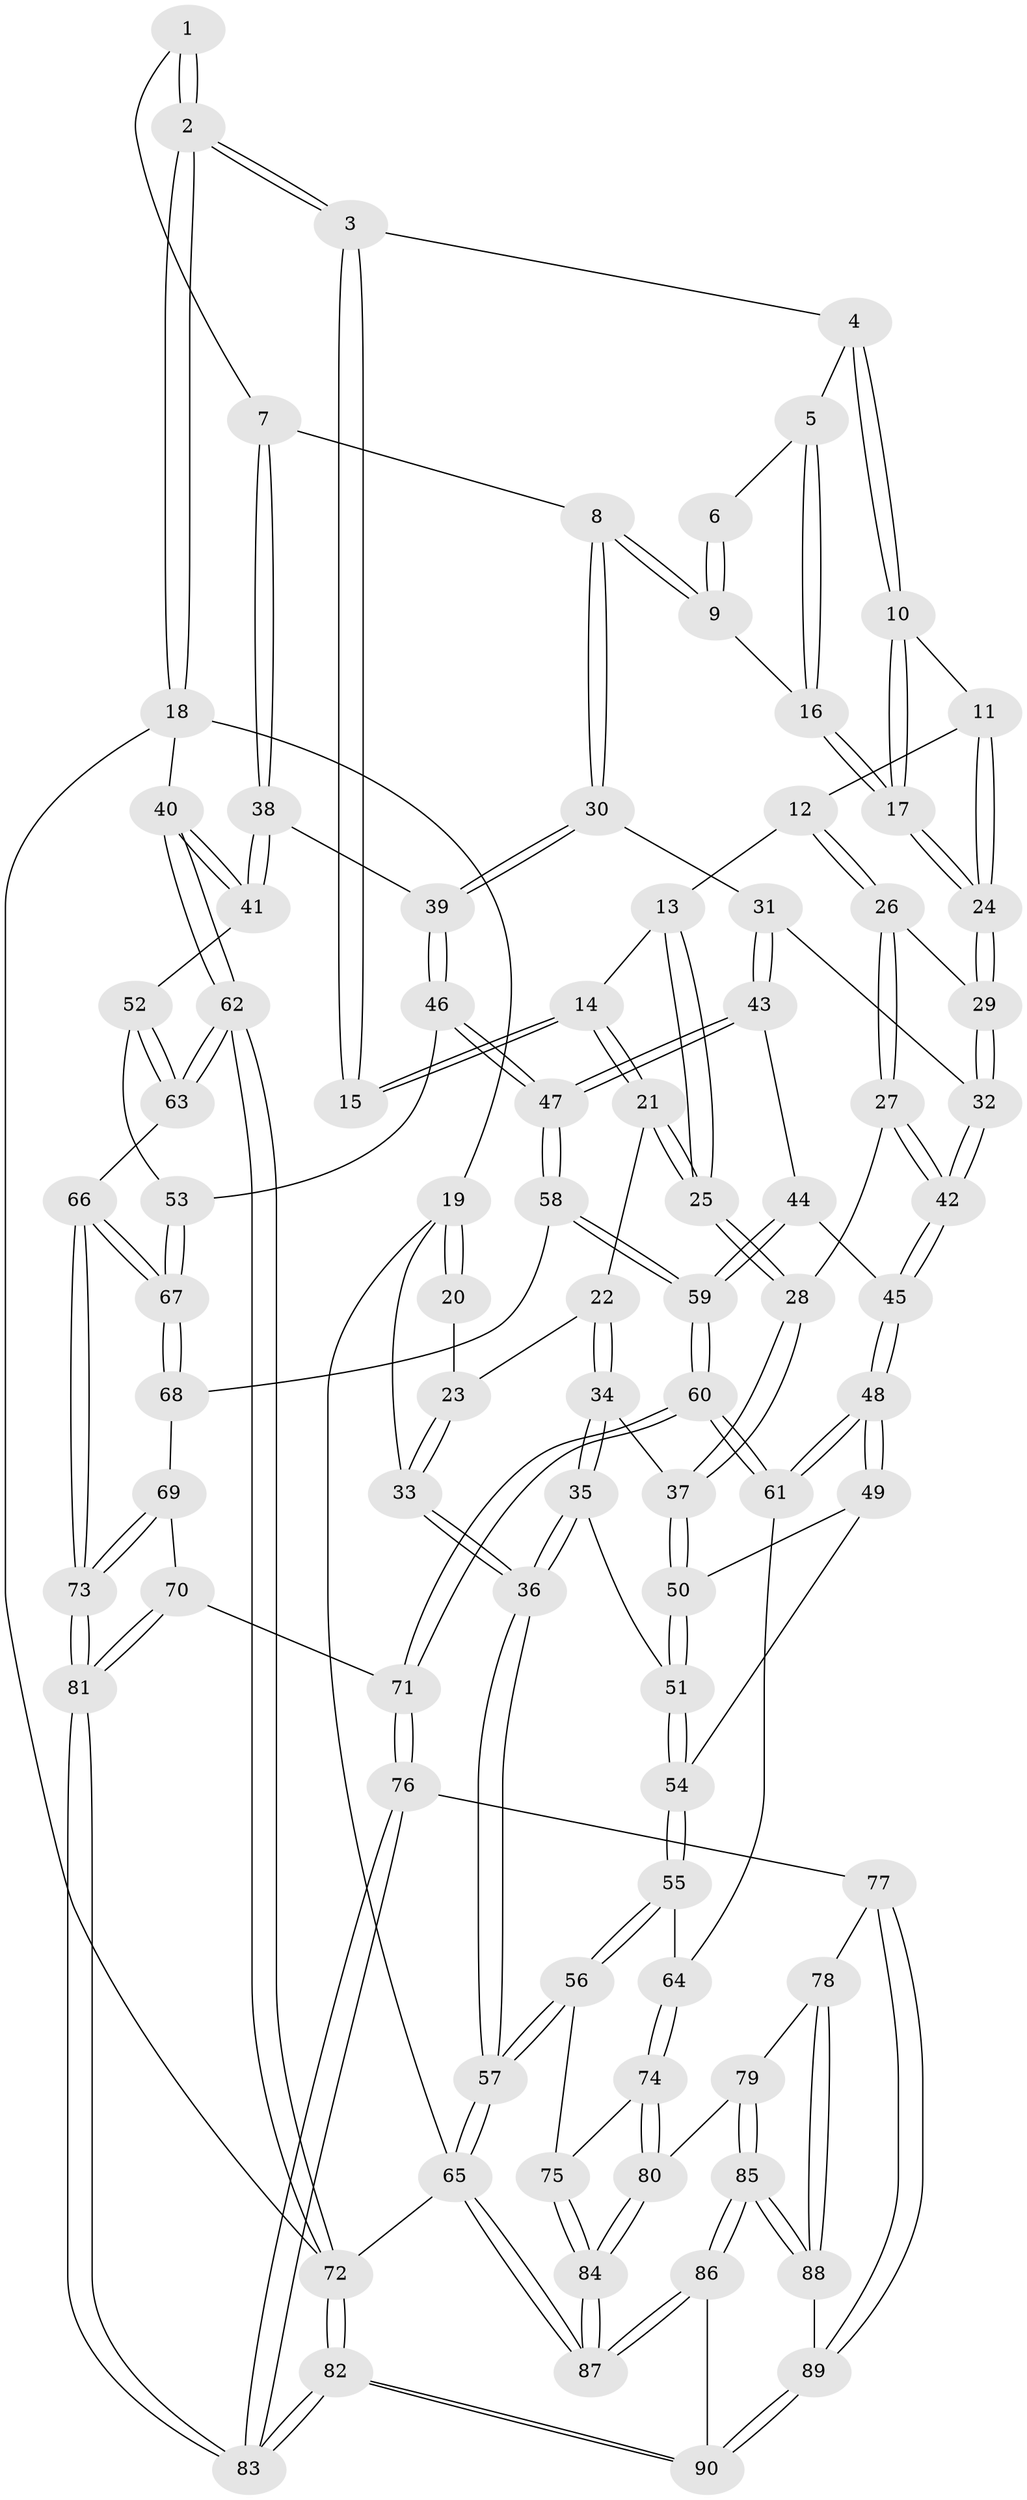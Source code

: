// Generated by graph-tools (version 1.1) at 2025/59/03/09/25 04:59:41]
// undirected, 90 vertices, 222 edges
graph export_dot {
graph [start="1"]
  node [color=gray90,style=filled];
  1 [pos="+0.9521149059700712+0"];
  2 [pos="+1+0"];
  3 [pos="+0.5369271890868286+0"];
  4 [pos="+0.5615397459381299+0"];
  5 [pos="+0.5784461616549563+0"];
  6 [pos="+0.8231915304675267+0.03423129160130668"];
  7 [pos="+0.8100883799663555+0.22279974294774546"];
  8 [pos="+0.7930725801555949+0.21438779123780424"];
  9 [pos="+0.7242144929220558+0.1483154192869863"];
  10 [pos="+0.5148048366556546+0.1490097769079775"];
  11 [pos="+0.45210628257443186+0.193072691510034"];
  12 [pos="+0.3964257859230291+0.18322636101260129"];
  13 [pos="+0.38476032041531355+0.16721140633203524"];
  14 [pos="+0.3260360928233238+0.034400423021122714"];
  15 [pos="+0.3403342594960493+0"];
  16 [pos="+0.6829240098148883+0.12133215578631154"];
  17 [pos="+0.5627906605718886+0.25239193006782756"];
  18 [pos="+1+0"];
  19 [pos="+0+0"];
  20 [pos="+0.132261183616641+0"];
  21 [pos="+0.21914048467911887+0.2061755896363429"];
  22 [pos="+0.12649107885363986+0.21472820472885643"];
  23 [pos="+0.11379987454978424+0.1966655861733362"];
  24 [pos="+0.5495158734901727+0.28657129397417325"];
  25 [pos="+0.2699872452233032+0.2922915834547533"];
  26 [pos="+0.3972185935057548+0.26156574008324757"];
  27 [pos="+0.3329086538198198+0.3542829468978667"];
  28 [pos="+0.2900042681255041+0.3524094564912239"];
  29 [pos="+0.5487757828833558+0.30192136438725514"];
  30 [pos="+0.6141745757473243+0.324476187433918"];
  31 [pos="+0.5734526487333644+0.3206017292806421"];
  32 [pos="+0.5487920323710752+0.30198259252781107"];
  33 [pos="+0+0.005830851962905912"];
  34 [pos="+0.06609262342632079+0.3446390348213035"];
  35 [pos="+0.015154879702737269+0.38403868993417306"];
  36 [pos="+0+0.4223620182294124"];
  37 [pos="+0.2808963018048314+0.3602482982929171"];
  38 [pos="+0.8630631015132894+0.29358336619136055"];
  39 [pos="+0.7222609706228464+0.4090450906136344"];
  40 [pos="+1+0.36458090942718285"];
  41 [pos="+1+0.36533433490993256"];
  42 [pos="+0.4212932636502792+0.4119022182048945"];
  43 [pos="+0.5855633720420277+0.46030333837254744"];
  44 [pos="+0.4786824582590212+0.4725997544589118"];
  45 [pos="+0.4337106375872553+0.4573624442840689"];
  46 [pos="+0.6867490736328311+0.5338272205290692"];
  47 [pos="+0.6778714940847074+0.5375592306739091"];
  48 [pos="+0.34479571260368186+0.6199287210015054"];
  49 [pos="+0.2625757272121092+0.438494013980389"];
  50 [pos="+0.2613212051124023+0.41518889559950195"];
  51 [pos="+0.12390970860212165+0.4651036461972514"];
  52 [pos="+0.8699536683735499+0.5208060779802322"];
  53 [pos="+0.7796535932453496+0.558170356680615"];
  54 [pos="+0.16701470504107707+0.5521390577294732"];
  55 [pos="+0.1760433140059524+0.6203010267741005"];
  56 [pos="+0+0.6744388270071315"];
  57 [pos="+0+0.6618703367620046"];
  58 [pos="+0.6264594886707521+0.6115778469210301"];
  59 [pos="+0.5648069962228603+0.6416633204995232"];
  60 [pos="+0.5018068301427572+0.6966113700502421"];
  61 [pos="+0.34272259842466024+0.6324989597432279"];
  62 [pos="+1+0.696783587338827"];
  63 [pos="+0.9564252138605724+0.7201217268868756"];
  64 [pos="+0.2715451398786197+0.6695396612897305"];
  65 [pos="+0+1"];
  66 [pos="+0.8585189243488713+0.7614553691377643"];
  67 [pos="+0.8286584958741614+0.7102888269765844"];
  68 [pos="+0.6623193145204695+0.6578496327501571"];
  69 [pos="+0.692112240163911+0.7289970123709281"];
  70 [pos="+0.6408677556966129+0.7861824200413079"];
  71 [pos="+0.5181027742173396+0.7795323923662908"];
  72 [pos="+1+1"];
  73 [pos="+0.8299531806740625+0.8062924688565943"];
  74 [pos="+0.24954774884425557+0.7792145758665728"];
  75 [pos="+0.08962685883607154+0.832949345693488"];
  76 [pos="+0.5133224400893767+0.8057984282854087"];
  77 [pos="+0.5008590502334397+0.8203348206822554"];
  78 [pos="+0.3577855796985259+0.8470076359228608"];
  79 [pos="+0.27420925663195034+0.82480194896317"];
  80 [pos="+0.2684818313748861+0.8182031431555183"];
  81 [pos="+0.7996426894608645+0.9177522820864648"];
  82 [pos="+0.8216784754352404+1"];
  83 [pos="+0.7919328043284125+1"];
  84 [pos="+0.09912807723083819+1"];
  85 [pos="+0.30490563068922233+1"];
  86 [pos="+0.28463276694522593+1"];
  87 [pos="+0.057461800708289004+1"];
  88 [pos="+0.38625067472994845+0.9247158206862354"];
  89 [pos="+0.47665936267489867+0.9116138104901004"];
  90 [pos="+0.5173076460679649+1"];
  1 -- 2;
  1 -- 2;
  1 -- 7;
  2 -- 3;
  2 -- 3;
  2 -- 18;
  2 -- 18;
  3 -- 4;
  3 -- 15;
  3 -- 15;
  4 -- 5;
  4 -- 10;
  4 -- 10;
  5 -- 6;
  5 -- 16;
  5 -- 16;
  6 -- 9;
  6 -- 9;
  7 -- 8;
  7 -- 38;
  7 -- 38;
  8 -- 9;
  8 -- 9;
  8 -- 30;
  8 -- 30;
  9 -- 16;
  10 -- 11;
  10 -- 17;
  10 -- 17;
  11 -- 12;
  11 -- 24;
  11 -- 24;
  12 -- 13;
  12 -- 26;
  12 -- 26;
  13 -- 14;
  13 -- 25;
  13 -- 25;
  14 -- 15;
  14 -- 15;
  14 -- 21;
  14 -- 21;
  16 -- 17;
  16 -- 17;
  17 -- 24;
  17 -- 24;
  18 -- 19;
  18 -- 40;
  18 -- 72;
  19 -- 20;
  19 -- 20;
  19 -- 33;
  19 -- 65;
  20 -- 23;
  21 -- 22;
  21 -- 25;
  21 -- 25;
  22 -- 23;
  22 -- 34;
  22 -- 34;
  23 -- 33;
  23 -- 33;
  24 -- 29;
  24 -- 29;
  25 -- 28;
  25 -- 28;
  26 -- 27;
  26 -- 27;
  26 -- 29;
  27 -- 28;
  27 -- 42;
  27 -- 42;
  28 -- 37;
  28 -- 37;
  29 -- 32;
  29 -- 32;
  30 -- 31;
  30 -- 39;
  30 -- 39;
  31 -- 32;
  31 -- 43;
  31 -- 43;
  32 -- 42;
  32 -- 42;
  33 -- 36;
  33 -- 36;
  34 -- 35;
  34 -- 35;
  34 -- 37;
  35 -- 36;
  35 -- 36;
  35 -- 51;
  36 -- 57;
  36 -- 57;
  37 -- 50;
  37 -- 50;
  38 -- 39;
  38 -- 41;
  38 -- 41;
  39 -- 46;
  39 -- 46;
  40 -- 41;
  40 -- 41;
  40 -- 62;
  40 -- 62;
  41 -- 52;
  42 -- 45;
  42 -- 45;
  43 -- 44;
  43 -- 47;
  43 -- 47;
  44 -- 45;
  44 -- 59;
  44 -- 59;
  45 -- 48;
  45 -- 48;
  46 -- 47;
  46 -- 47;
  46 -- 53;
  47 -- 58;
  47 -- 58;
  48 -- 49;
  48 -- 49;
  48 -- 61;
  48 -- 61;
  49 -- 50;
  49 -- 54;
  50 -- 51;
  50 -- 51;
  51 -- 54;
  51 -- 54;
  52 -- 53;
  52 -- 63;
  52 -- 63;
  53 -- 67;
  53 -- 67;
  54 -- 55;
  54 -- 55;
  55 -- 56;
  55 -- 56;
  55 -- 64;
  56 -- 57;
  56 -- 57;
  56 -- 75;
  57 -- 65;
  57 -- 65;
  58 -- 59;
  58 -- 59;
  58 -- 68;
  59 -- 60;
  59 -- 60;
  60 -- 61;
  60 -- 61;
  60 -- 71;
  60 -- 71;
  61 -- 64;
  62 -- 63;
  62 -- 63;
  62 -- 72;
  62 -- 72;
  63 -- 66;
  64 -- 74;
  64 -- 74;
  65 -- 87;
  65 -- 87;
  65 -- 72;
  66 -- 67;
  66 -- 67;
  66 -- 73;
  66 -- 73;
  67 -- 68;
  67 -- 68;
  68 -- 69;
  69 -- 70;
  69 -- 73;
  69 -- 73;
  70 -- 71;
  70 -- 81;
  70 -- 81;
  71 -- 76;
  71 -- 76;
  72 -- 82;
  72 -- 82;
  73 -- 81;
  73 -- 81;
  74 -- 75;
  74 -- 80;
  74 -- 80;
  75 -- 84;
  75 -- 84;
  76 -- 77;
  76 -- 83;
  76 -- 83;
  77 -- 78;
  77 -- 89;
  77 -- 89;
  78 -- 79;
  78 -- 88;
  78 -- 88;
  79 -- 80;
  79 -- 85;
  79 -- 85;
  80 -- 84;
  80 -- 84;
  81 -- 83;
  81 -- 83;
  82 -- 83;
  82 -- 83;
  82 -- 90;
  82 -- 90;
  84 -- 87;
  84 -- 87;
  85 -- 86;
  85 -- 86;
  85 -- 88;
  85 -- 88;
  86 -- 87;
  86 -- 87;
  86 -- 90;
  88 -- 89;
  89 -- 90;
  89 -- 90;
}
